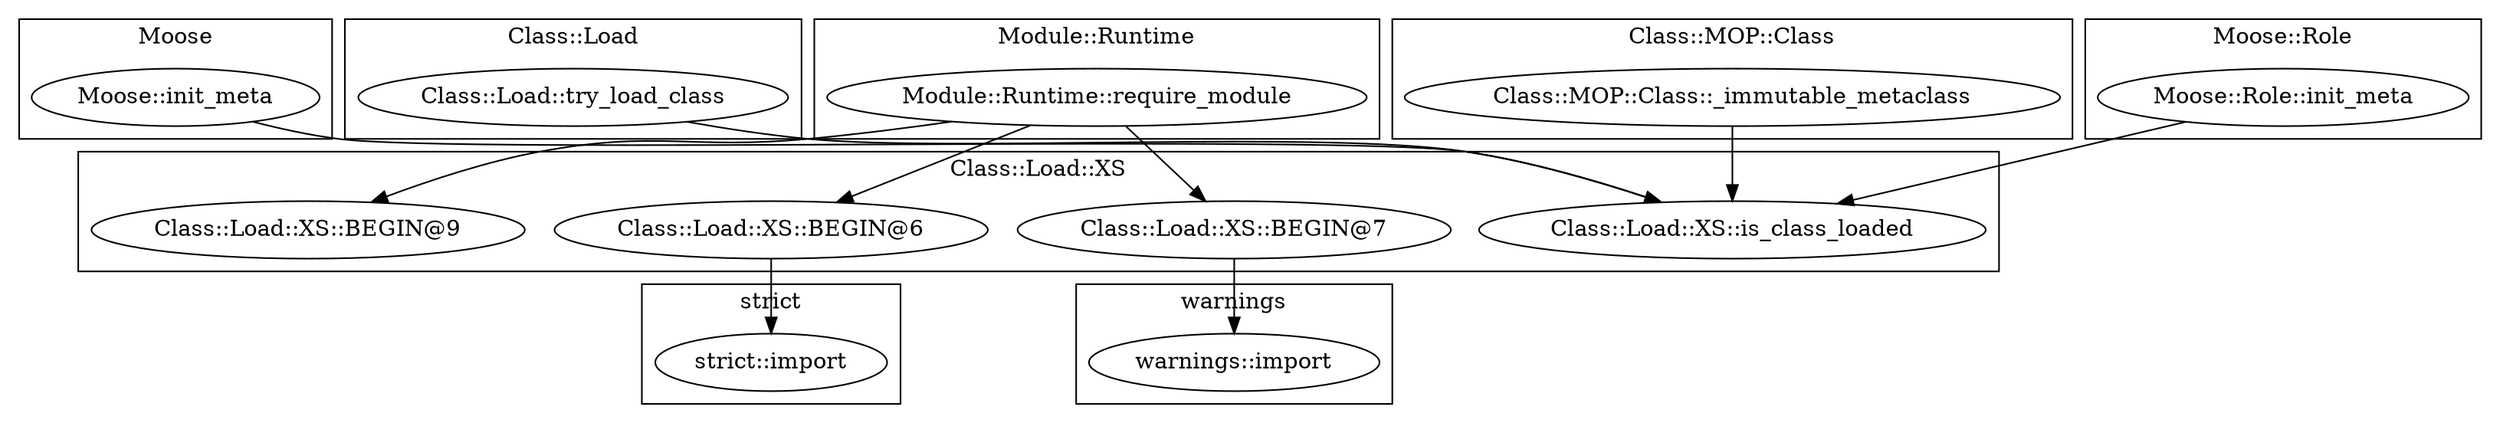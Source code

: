 digraph {
graph [overlap=false]
subgraph cluster_Moose {
	label="Moose";
	"Moose::init_meta";
}
subgraph cluster_Class_Load {
	label="Class::Load";
	"Class::Load::try_load_class";
}
subgraph cluster_Module_Runtime {
	label="Module::Runtime";
	"Module::Runtime::require_module";
}
subgraph cluster_warnings {
	label="warnings";
	"warnings::import";
}
subgraph cluster_Class_Load_XS {
	label="Class::Load::XS";
	"Class::Load::XS::is_class_loaded";
	"Class::Load::XS::BEGIN@6";
	"Class::Load::XS::BEGIN@7";
	"Class::Load::XS::BEGIN@9";
}
subgraph cluster_strict {
	label="strict";
	"strict::import";
}
subgraph cluster_Class_MOP_Class {
	label="Class::MOP::Class";
	"Class::MOP::Class::_immutable_metaclass";
}
subgraph cluster_Moose_Role {
	label="Moose::Role";
	"Moose::Role::init_meta";
}
"Class::MOP::Class::_immutable_metaclass" -> "Class::Load::XS::is_class_loaded";
"Class::Load::try_load_class" -> "Class::Load::XS::is_class_loaded";
"Moose::init_meta" -> "Class::Load::XS::is_class_loaded";
"Moose::Role::init_meta" -> "Class::Load::XS::is_class_loaded";
"Class::Load::XS::BEGIN@7" -> "warnings::import";
"Module::Runtime::require_module" -> "Class::Load::XS::BEGIN@7";
"Class::Load::XS::BEGIN@6" -> "strict::import";
"Module::Runtime::require_module" -> "Class::Load::XS::BEGIN@6";
"Module::Runtime::require_module" -> "Class::Load::XS::BEGIN@9";
}
